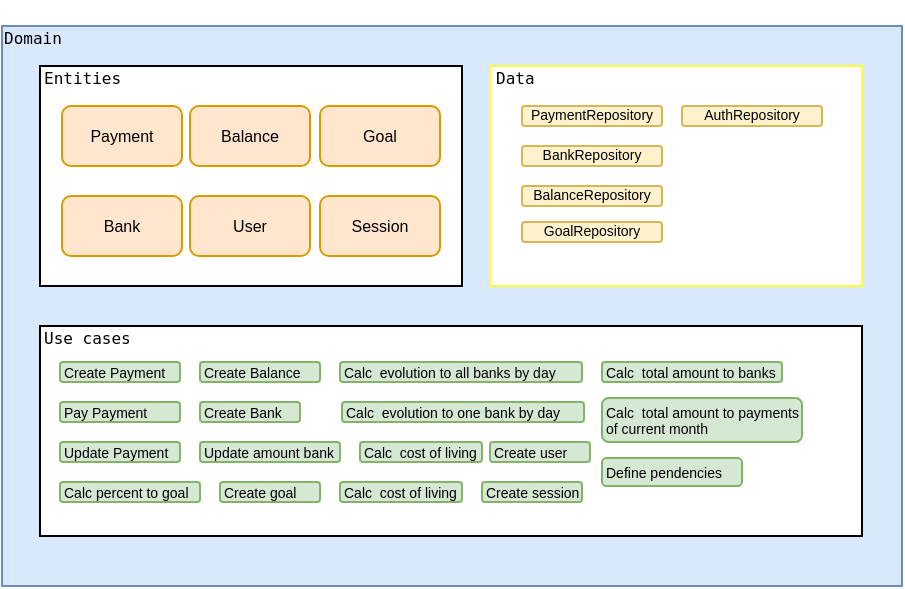 <mxfile version="20.6.0" type="github">
  <diagram id="ISA0RliEs95sBQLsU-8t" name="Arch">
    <mxGraphModel dx="652" dy="383" grid="1" gridSize="10" guides="1" tooltips="1" connect="1" arrows="1" fold="1" page="1" pageScale="1" pageWidth="827" pageHeight="1169" math="0" shadow="0">
      <root>
        <mxCell id="0" />
        <mxCell id="1" parent="0" />
        <mxCell id="n00wNhqkPWvZWgpfJ0ZG-1" value="&lt;pre style=&quot;line-height: 0%;&quot;&gt;&lt;br&gt;&lt;/pre&gt;&lt;pre style=&quot;line-height: 0%;&quot;&gt;&lt;br&gt;&lt;/pre&gt;" style="rounded=0;whiteSpace=wrap;html=1;fillColor=#dae8fc;strokeColor=#6c8ebf;align=left;movable=0;resizable=0;rotatable=0;deletable=0;editable=0;connectable=0;" parent="1" vertex="1">
          <mxGeometry x="190" y="370" width="450" height="280" as="geometry" />
        </mxCell>
        <mxCell id="n00wNhqkPWvZWgpfJ0ZG-10" value="" style="rounded=0;whiteSpace=wrap;html=1;fontSize=8;" parent="1" vertex="1">
          <mxGeometry x="209" y="390" width="211" height="110" as="geometry" />
        </mxCell>
        <mxCell id="n00wNhqkPWvZWgpfJ0ZG-2" value="&lt;pre&gt;&lt;font style=&quot;font-size: 8px;&quot;&gt;Domain&lt;/font&gt;&lt;/pre&gt;" style="text;html=1;strokeColor=none;fillColor=none;align=left;verticalAlign=middle;whiteSpace=wrap;rounded=0;fontSize=11;movable=0;resizable=0;rotatable=0;deletable=0;editable=0;connectable=0;" parent="1" vertex="1">
          <mxGeometry x="189" y="370" width="451" height="10" as="geometry" />
        </mxCell>
        <mxCell id="n00wNhqkPWvZWgpfJ0ZG-5" value="Payment" style="rounded=1;whiteSpace=wrap;html=1;fontSize=8;fillColor=#ffe6cc;strokeColor=#d79b00;" parent="1" vertex="1">
          <mxGeometry x="220" y="410" width="60" height="30" as="geometry" />
        </mxCell>
        <mxCell id="n00wNhqkPWvZWgpfJ0ZG-6" value="Balance" style="rounded=1;whiteSpace=wrap;html=1;fontSize=8;fillColor=#ffe6cc;strokeColor=#d79b00;" parent="1" vertex="1">
          <mxGeometry x="284" y="410" width="60" height="30" as="geometry" />
        </mxCell>
        <mxCell id="n00wNhqkPWvZWgpfJ0ZG-7" value="Bank" style="rounded=1;whiteSpace=wrap;html=1;fontSize=8;fillColor=#ffe6cc;strokeColor=#d79b00;" parent="1" vertex="1">
          <mxGeometry x="220" y="455" width="60" height="30" as="geometry" />
        </mxCell>
        <mxCell id="n00wNhqkPWvZWgpfJ0ZG-8" value="User" style="rounded=1;whiteSpace=wrap;html=1;fontSize=8;fillColor=#ffe6cc;strokeColor=#d79b00;" parent="1" vertex="1">
          <mxGeometry x="284" y="455" width="60" height="30" as="geometry" />
        </mxCell>
        <mxCell id="n00wNhqkPWvZWgpfJ0ZG-11" value="&lt;pre&gt;&lt;span style=&quot;font-size: 8px;&quot;&gt;Entities&lt;/span&gt;&lt;/pre&gt;" style="text;html=1;strokeColor=none;fillColor=none;align=left;verticalAlign=middle;whiteSpace=wrap;rounded=0;fontSize=11;" parent="1" vertex="1">
          <mxGeometry x="209" y="390" width="211" height="10" as="geometry" />
        </mxCell>
        <mxCell id="n00wNhqkPWvZWgpfJ0ZG-19" value="" style="rounded=0;whiteSpace=wrap;html=1;fontSize=8;" parent="1" vertex="1">
          <mxGeometry x="209" y="520" width="411" height="105" as="geometry" />
        </mxCell>
        <mxCell id="n00wNhqkPWvZWgpfJ0ZG-24" value="&lt;pre&gt;&lt;span style=&quot;font-size: 8px;&quot;&gt;Use cases&lt;/span&gt;&lt;/pre&gt;" style="text;html=1;strokeColor=none;fillColor=none;align=left;verticalAlign=middle;whiteSpace=wrap;rounded=0;fontSize=11;" parent="1" vertex="1">
          <mxGeometry x="209" y="520" width="160" height="10" as="geometry" />
        </mxCell>
        <mxCell id="tAZ_Iq-ewTHzRRfz_yyl-3" value="&lt;font style=&quot;font-size: 7px;&quot;&gt;Create Payment&lt;/font&gt;" style="rounded=1;whiteSpace=wrap;html=1;fillColor=#d5e8d4;strokeColor=#82b366;align=left;gradientColor=none;strokeWidth=1;spacing=2;spacingTop=-3;" vertex="1" parent="1">
          <mxGeometry x="219" y="538" width="60" height="10" as="geometry" />
        </mxCell>
        <mxCell id="tAZ_Iq-ewTHzRRfz_yyl-4" value="&lt;font style=&quot;font-size: 7px;&quot;&gt;Pay Payment&lt;/font&gt;" style="rounded=1;whiteSpace=wrap;html=1;fillColor=#d5e8d4;strokeColor=#82b366;align=left;gradientColor=none;strokeWidth=1;spacing=2;spacingTop=-3;" vertex="1" parent="1">
          <mxGeometry x="219" y="558" width="60" height="10" as="geometry" />
        </mxCell>
        <mxCell id="tAZ_Iq-ewTHzRRfz_yyl-5" value="&lt;font style=&quot;font-size: 7px;&quot;&gt;Update Payment&lt;/font&gt;" style="rounded=1;whiteSpace=wrap;html=1;fillColor=#d5e8d4;strokeColor=#82b366;align=left;gradientColor=none;strokeWidth=1;spacing=2;spacingTop=-3;" vertex="1" parent="1">
          <mxGeometry x="219" y="578" width="60" height="10" as="geometry" />
        </mxCell>
        <mxCell id="tAZ_Iq-ewTHzRRfz_yyl-6" value="&lt;font style=&quot;font-size: 7px;&quot;&gt;Create Balance&lt;/font&gt;" style="rounded=1;whiteSpace=wrap;html=1;fillColor=#d5e8d4;strokeColor=#82b366;align=left;gradientColor=none;strokeWidth=1;spacing=2;spacingTop=-3;" vertex="1" parent="1">
          <mxGeometry x="289" y="538" width="60" height="10" as="geometry" />
        </mxCell>
        <mxCell id="tAZ_Iq-ewTHzRRfz_yyl-7" value="&lt;font style=&quot;font-size: 7px;&quot;&gt;Create Bank&lt;/font&gt;" style="rounded=1;whiteSpace=wrap;html=1;fillColor=#d5e8d4;strokeColor=#82b366;align=left;gradientColor=none;strokeWidth=1;spacing=2;spacingTop=-3;" vertex="1" parent="1">
          <mxGeometry x="289" y="558" width="50" height="10" as="geometry" />
        </mxCell>
        <mxCell id="tAZ_Iq-ewTHzRRfz_yyl-8" value="&lt;font style=&quot;font-size: 7px;&quot;&gt;Update amount bank&lt;/font&gt;" style="rounded=1;whiteSpace=wrap;html=1;fillColor=#d5e8d4;strokeColor=#82b366;align=left;gradientColor=none;strokeWidth=1;spacing=2;spacingTop=-3;" vertex="1" parent="1">
          <mxGeometry x="289" y="578" width="70" height="10" as="geometry" />
        </mxCell>
        <mxCell id="tAZ_Iq-ewTHzRRfz_yyl-9" value="&lt;span style=&quot;font-size: 7px;&quot;&gt;Create goal&lt;/span&gt;" style="rounded=1;whiteSpace=wrap;html=1;fillColor=#d5e8d4;strokeColor=#82b366;align=left;gradientColor=none;strokeWidth=1;spacing=2;spacingTop=-3;" vertex="1" parent="1">
          <mxGeometry x="299" y="598" width="50" height="10" as="geometry" />
        </mxCell>
        <mxCell id="tAZ_Iq-ewTHzRRfz_yyl-10" value="Session" style="rounded=1;whiteSpace=wrap;html=1;fontSize=8;fillColor=#ffe6cc;strokeColor=#d79b00;" vertex="1" parent="1">
          <mxGeometry x="349" y="455" width="60" height="30" as="geometry" />
        </mxCell>
        <mxCell id="tAZ_Iq-ewTHzRRfz_yyl-11" value="Goal" style="rounded=1;whiteSpace=wrap;html=1;fontSize=8;fillColor=#ffe6cc;strokeColor=#d79b00;" vertex="1" parent="1">
          <mxGeometry x="349" y="410" width="60" height="30" as="geometry" />
        </mxCell>
        <mxCell id="tAZ_Iq-ewTHzRRfz_yyl-12" value="&lt;span style=&quot;font-size: 7px;&quot;&gt;Calc percent to goal&lt;/span&gt;" style="rounded=1;whiteSpace=wrap;html=1;fillColor=#d5e8d4;strokeColor=#82b366;align=left;gradientColor=none;strokeWidth=1;spacing=2;spacingTop=-3;" vertex="1" parent="1">
          <mxGeometry x="219" y="598" width="70" height="10" as="geometry" />
        </mxCell>
        <mxCell id="tAZ_Iq-ewTHzRRfz_yyl-13" value="&lt;span style=&quot;font-size: 7px;&quot;&gt;Calc&amp;nbsp; evolution to all banks by day&lt;/span&gt;" style="rounded=1;whiteSpace=wrap;html=1;fillColor=#d5e8d4;strokeColor=#82b366;align=left;gradientColor=none;strokeWidth=1;spacing=2;spacingTop=-3;" vertex="1" parent="1">
          <mxGeometry x="359" y="538" width="121" height="10" as="geometry" />
        </mxCell>
        <mxCell id="tAZ_Iq-ewTHzRRfz_yyl-14" value="&lt;span style=&quot;font-size: 7px;&quot;&gt;Calc&amp;nbsp; evolution to one bank by day&lt;/span&gt;" style="rounded=1;whiteSpace=wrap;html=1;fillColor=#d5e8d4;strokeColor=#82b366;align=left;gradientColor=none;strokeWidth=1;spacing=2;spacingTop=-3;" vertex="1" parent="1">
          <mxGeometry x="360" y="558" width="121" height="10" as="geometry" />
        </mxCell>
        <mxCell id="tAZ_Iq-ewTHzRRfz_yyl-15" value="&lt;span style=&quot;font-size: 7px;&quot;&gt;Calc&amp;nbsp; cost of living&lt;/span&gt;" style="rounded=1;whiteSpace=wrap;html=1;fillColor=#d5e8d4;strokeColor=#82b366;align=left;gradientColor=none;strokeWidth=1;spacing=2;spacingTop=-3;" vertex="1" parent="1">
          <mxGeometry x="369" y="578" width="61" height="10" as="geometry" />
        </mxCell>
        <mxCell id="tAZ_Iq-ewTHzRRfz_yyl-16" value="&lt;span style=&quot;font-size: 7px;&quot;&gt;Calc&amp;nbsp; cost of living&lt;/span&gt;" style="rounded=1;whiteSpace=wrap;html=1;fillColor=#d5e8d4;strokeColor=#82b366;align=left;gradientColor=none;strokeWidth=1;spacing=2;spacingTop=-3;" vertex="1" parent="1">
          <mxGeometry x="359" y="598" width="61" height="10" as="geometry" />
        </mxCell>
        <mxCell id="tAZ_Iq-ewTHzRRfz_yyl-17" value="&lt;span style=&quot;font-size: 7px;&quot;&gt;Calc&amp;nbsp; total amount to banks&lt;/span&gt;" style="rounded=1;whiteSpace=wrap;html=1;fillColor=#d5e8d4;strokeColor=#82b366;align=left;gradientColor=none;strokeWidth=1;spacing=2;spacingTop=-3;" vertex="1" parent="1">
          <mxGeometry x="490" y="538" width="90" height="10" as="geometry" />
        </mxCell>
        <mxCell id="tAZ_Iq-ewTHzRRfz_yyl-18" value="&lt;p style=&quot;line-height: 50%;&quot;&gt;&lt;span style=&quot;font-size: 7px;&quot;&gt;Calc&amp;nbsp; total amount to payments of current month&lt;/span&gt;&lt;/p&gt;" style="rounded=1;whiteSpace=wrap;html=1;fillColor=#d5e8d4;strokeColor=#82b366;align=left;gradientColor=none;strokeWidth=1;spacing=2;spacingTop=-3;verticalAlign=middle;" vertex="1" parent="1">
          <mxGeometry x="490" y="556" width="100" height="22" as="geometry" />
        </mxCell>
        <mxCell id="tAZ_Iq-ewTHzRRfz_yyl-19" value="&lt;p style=&quot;line-height: 50%;&quot;&gt;&lt;span style=&quot;font-size: 7px;&quot;&gt;Define pendencies&lt;/span&gt;&lt;/p&gt;" style="rounded=1;whiteSpace=wrap;html=1;fillColor=#d5e8d4;strokeColor=#82b366;align=left;gradientColor=none;strokeWidth=1;spacing=2;spacingTop=-3;verticalAlign=middle;" vertex="1" parent="1">
          <mxGeometry x="490" y="586" width="70" height="14" as="geometry" />
        </mxCell>
        <mxCell id="tAZ_Iq-ewTHzRRfz_yyl-20" value="&lt;span style=&quot;font-size: 7px;&quot;&gt;Create user&lt;/span&gt;" style="rounded=1;whiteSpace=wrap;html=1;fillColor=#d5e8d4;strokeColor=#82b366;align=left;gradientColor=none;strokeWidth=1;spacing=2;spacingTop=-3;" vertex="1" parent="1">
          <mxGeometry x="434" y="578" width="50" height="10" as="geometry" />
        </mxCell>
        <mxCell id="tAZ_Iq-ewTHzRRfz_yyl-21" value="&lt;span style=&quot;font-size: 7px;&quot;&gt;Create session&lt;/span&gt;" style="rounded=1;whiteSpace=wrap;html=1;fillColor=#d5e8d4;strokeColor=#82b366;align=left;gradientColor=none;strokeWidth=1;spacing=2;spacingTop=-3;" vertex="1" parent="1">
          <mxGeometry x="430" y="598" width="50" height="10" as="geometry" />
        </mxCell>
        <mxCell id="tAZ_Iq-ewTHzRRfz_yyl-22" value="" style="rounded=0;whiteSpace=wrap;html=1;strokeWidth=1;fontSize=7;gradientColor=none;strokeColor=#FFFF33;" vertex="1" parent="1">
          <mxGeometry x="434" y="390" width="186" height="110" as="geometry" />
        </mxCell>
        <mxCell id="tAZ_Iq-ewTHzRRfz_yyl-23" value="&lt;pre&gt;&lt;span style=&quot;font-size: 8px;&quot;&gt;Data&lt;/span&gt;&lt;/pre&gt;" style="text;html=1;strokeColor=none;fillColor=none;align=left;verticalAlign=middle;whiteSpace=wrap;rounded=0;fontSize=11;" vertex="1" parent="1">
          <mxGeometry x="434.5" y="390" width="185.5" height="10" as="geometry" />
        </mxCell>
        <mxCell id="tAZ_Iq-ewTHzRRfz_yyl-24" value="PaymentRepository" style="rounded=1;whiteSpace=wrap;html=1;strokeColor=#d6b656;strokeWidth=1;fontSize=7;fillColor=#fff2cc;" vertex="1" parent="1">
          <mxGeometry x="450" y="410" width="70" height="10" as="geometry" />
        </mxCell>
        <mxCell id="tAZ_Iq-ewTHzRRfz_yyl-25" value="BankRepository" style="rounded=1;whiteSpace=wrap;html=1;strokeColor=#d6b656;strokeWidth=1;fontSize=7;fillColor=#fff2cc;" vertex="1" parent="1">
          <mxGeometry x="450" y="430" width="70" height="10" as="geometry" />
        </mxCell>
        <mxCell id="tAZ_Iq-ewTHzRRfz_yyl-26" value="BalanceRepository" style="rounded=1;whiteSpace=wrap;html=1;strokeColor=#d6b656;strokeWidth=1;fontSize=7;fillColor=#fff2cc;" vertex="1" parent="1">
          <mxGeometry x="450" y="450" width="70" height="10" as="geometry" />
        </mxCell>
        <mxCell id="tAZ_Iq-ewTHzRRfz_yyl-27" value="GoalRepository" style="rounded=1;whiteSpace=wrap;html=1;strokeColor=#d6b656;strokeWidth=1;fontSize=7;fillColor=#fff2cc;" vertex="1" parent="1">
          <mxGeometry x="450" y="468" width="70" height="10" as="geometry" />
        </mxCell>
        <mxCell id="tAZ_Iq-ewTHzRRfz_yyl-28" value="AuthRepository" style="rounded=1;whiteSpace=wrap;html=1;strokeColor=#d6b656;strokeWidth=1;fontSize=7;fillColor=#fff2cc;" vertex="1" parent="1">
          <mxGeometry x="530" y="410" width="70" height="10" as="geometry" />
        </mxCell>
      </root>
    </mxGraphModel>
  </diagram>
</mxfile>
